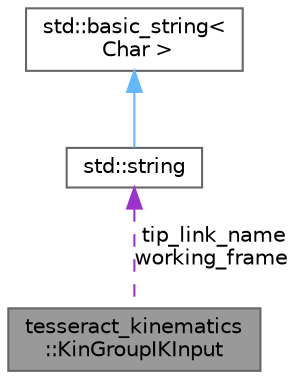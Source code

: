 digraph "tesseract_kinematics::KinGroupIKInput"
{
 // LATEX_PDF_SIZE
  bgcolor="transparent";
  edge [fontname=Helvetica,fontsize=10,labelfontname=Helvetica,labelfontsize=10];
  node [fontname=Helvetica,fontsize=10,shape=box,height=0.2,width=0.4];
  Node1 [label="tesseract_kinematics\l::KinGroupIKInput",height=0.2,width=0.4,color="gray40", fillcolor="grey60", style="filled", fontcolor="black",tooltip="Structure containing the data required to solve inverse kinematics."];
  Node2 -> Node1 [dir="back",color="darkorchid3",style="dashed",label=" tip_link_name\nworking_frame" ];
  Node2 [label="std::string",height=0.2,width=0.4,color="gray40", fillcolor="white", style="filled",tooltip=" "];
  Node3 -> Node2 [dir="back",color="steelblue1",style="solid"];
  Node3 [label="std::basic_string\<\l Char \>",height=0.2,width=0.4,color="gray40", fillcolor="white", style="filled",tooltip=" "];
}
